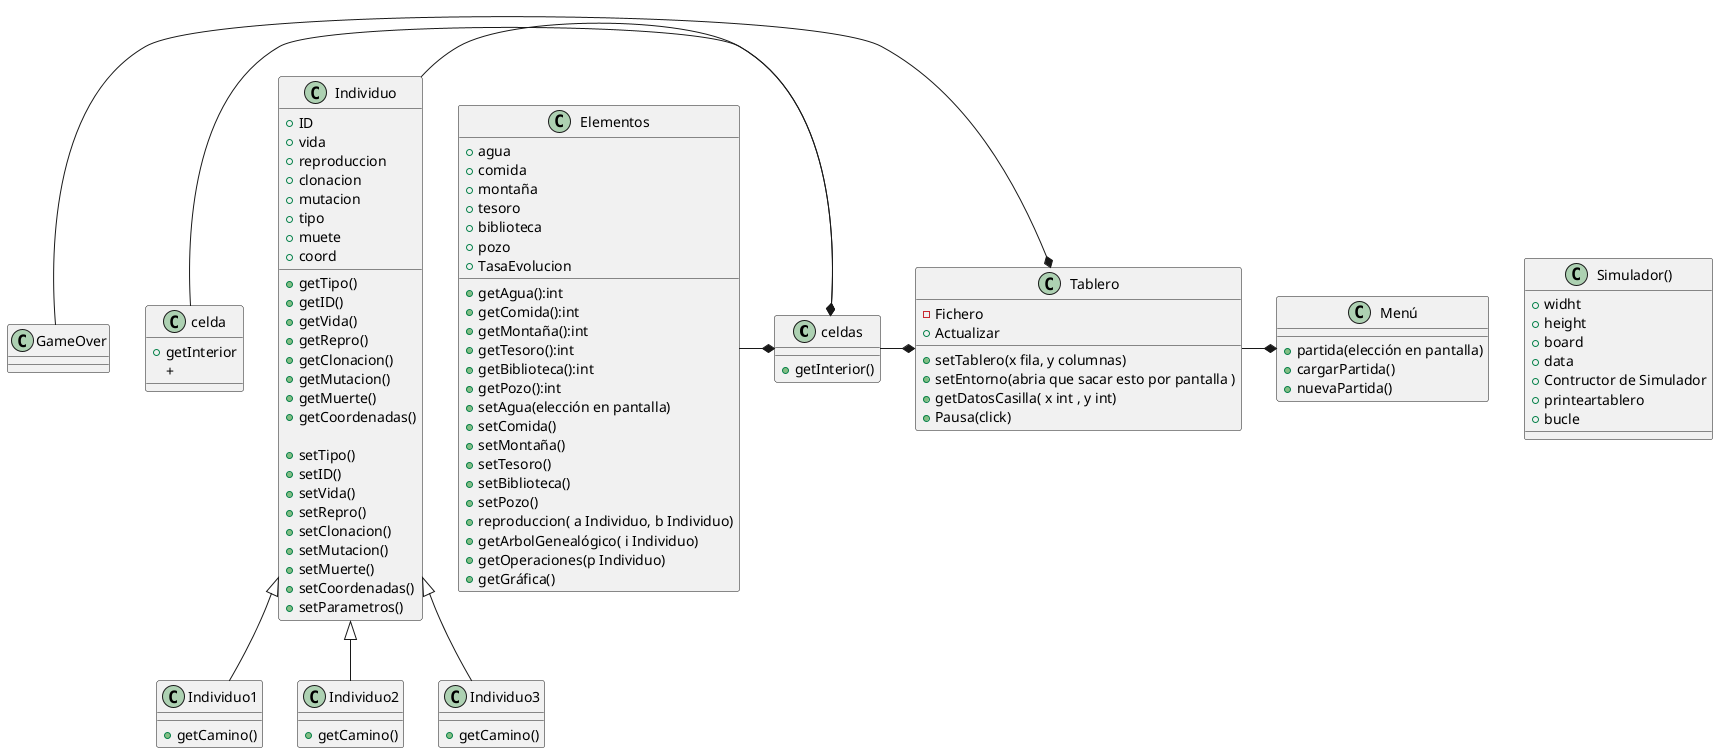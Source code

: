 @startuml
'https://plantuml.com/sequence-diagram

celdas*-left-Elementos
Tablero*-left-GameOver
Menú*-left-Tablero
celdas*-left-Individuo
celdas*-left-celda
Tablero*-left-celdas

class Menú{

+partida(elección en pantalla)
+cargarPartida()
+nuevaPartida()

}



class Tablero{
-Fichero
+setTablero(x fila, y columnas)
+setEntorno(abria que sacar esto por pantalla )
+getDatosCasilla( x int , y int)
+Pausa(click)
+Actualizar


}


class Elementos{
+agua
+comida
+montaña
+tesoro
+biblioteca
+pozo
+TasaEvolucion

+getAgua():int
+getComida():int
+getMontaña():int
+getTesoro():int
+getBiblioteca():int
+getPozo():int


+setAgua(elección en pantalla)
+setComida()
+setMontaña()
+setTesoro()
+setBiblioteca()
+setPozo()


+reproduccion( a Individuo, b Individuo)
+getArbolGenealógico( i Individuo)
+getOperaciones(p Individuo)
+getGráfica()


}
class celdas{
+getInterior()

}
class celda{
+getInterior
+

}

class Individuo{


+ID
+vida
+reproduccion
+clonacion
+mutacion
+tipo
+muete
+coord

+getTipo()
+getID()
+getVida()
+getRepro()
+getClonacion()
+getMutacion()
+getMuerte()
+getCoordenadas()

+setTipo()
+setID()
+setVida()
+setRepro()
+setClonacion()
+setMutacion()
+setMuerte()
+setCoordenadas()
+setParametros()





}

class Simulador(){
+widht
+height
+board
+data
+Contructor de Simulador
+printeartablero
+bucle

}

class Individuo1 extends Individuo{
+getCamino()
}
class Individuo2 extends Individuo{
+getCamino()
}
class Individuo3 extends Individuo{
+getCamino()
}

@enduml